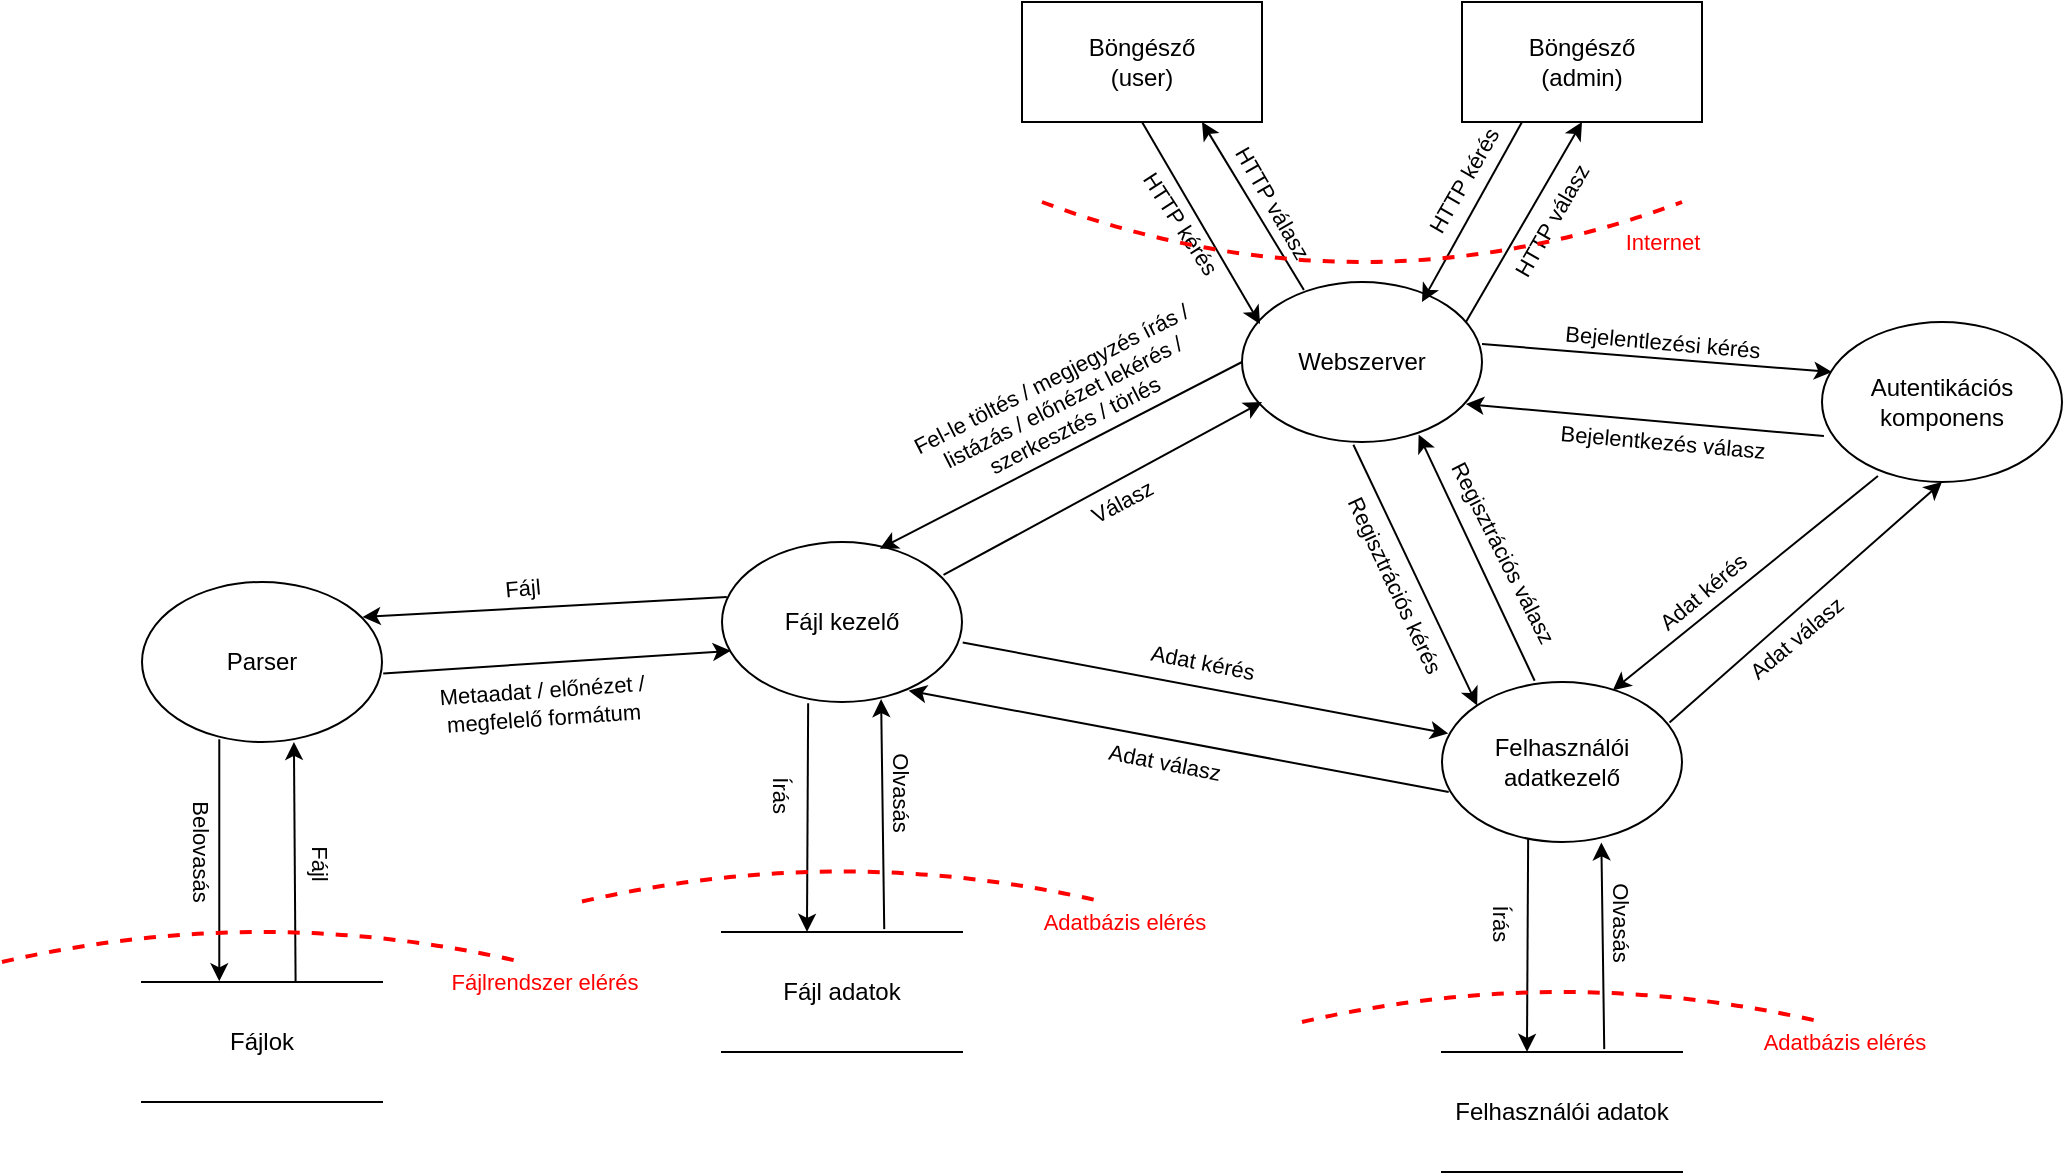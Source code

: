 <mxfile version="20.4.1" type="device"><diagram id="qDivmqj4K6H5qoJgG9Rl" name="1 oldal"><mxGraphModel dx="2500" dy="934" grid="1" gridSize="10" guides="1" tooltips="1" connect="1" arrows="1" fold="1" page="1" pageScale="1" pageWidth="827" pageHeight="1169" math="0" shadow="0"><root><mxCell id="0"/><mxCell id="1" parent="0"/><mxCell id="kqL1Gv_EE8GiWcDYHn1f-1" value="Böngésző&lt;br&gt;(user)" style="rounded=0;whiteSpace=wrap;html=1;" vertex="1" parent="1"><mxGeometry x="190" y="60" width="120" height="60" as="geometry"/></mxCell><mxCell id="kqL1Gv_EE8GiWcDYHn1f-2" value="Böngésző&lt;br&gt;(admin)" style="rounded=0;whiteSpace=wrap;html=1;" vertex="1" parent="1"><mxGeometry x="410" y="60" width="120" height="60" as="geometry"/></mxCell><mxCell id="kqL1Gv_EE8GiWcDYHn1f-3" value="Webszerver" style="ellipse;whiteSpace=wrap;html=1;" vertex="1" parent="1"><mxGeometry x="300" y="200" width="120" height="80" as="geometry"/></mxCell><mxCell id="kqL1Gv_EE8GiWcDYHn1f-4" value="" style="endArrow=classic;html=1;rounded=0;exitX=0.5;exitY=1;exitDx=0;exitDy=0;entryX=0.075;entryY=0.263;entryDx=0;entryDy=0;entryPerimeter=0;" edge="1" parent="1" source="kqL1Gv_EE8GiWcDYHn1f-1" target="kqL1Gv_EE8GiWcDYHn1f-3"><mxGeometry width="50" height="50" relative="1" as="geometry"><mxPoint x="390" y="430" as="sourcePoint"/><mxPoint x="440" y="380" as="targetPoint"/></mxGeometry></mxCell><mxCell id="kqL1Gv_EE8GiWcDYHn1f-6" value="HTTP kérés" style="edgeLabel;html=1;align=center;verticalAlign=middle;resizable=0;points=[];rotation=57;" vertex="1" connectable="0" parent="kqL1Gv_EE8GiWcDYHn1f-4"><mxGeometry x="-0.305" y="-2" relative="1" as="geometry"><mxPoint y="14" as="offset"/></mxGeometry></mxCell><mxCell id="kqL1Gv_EE8GiWcDYHn1f-5" value="" style="endArrow=classic;html=1;rounded=0;entryX=0.75;entryY=1;entryDx=0;entryDy=0;exitX=0.258;exitY=0.05;exitDx=0;exitDy=0;exitPerimeter=0;" edge="1" parent="1" source="kqL1Gv_EE8GiWcDYHn1f-3" target="kqL1Gv_EE8GiWcDYHn1f-1"><mxGeometry width="50" height="50" relative="1" as="geometry"><mxPoint x="390" y="430" as="sourcePoint"/><mxPoint x="440" y="380" as="targetPoint"/></mxGeometry></mxCell><mxCell id="kqL1Gv_EE8GiWcDYHn1f-7" value="HTTP válasz" style="edgeLabel;html=1;align=center;verticalAlign=middle;resizable=0;points=[];rotation=60;" vertex="1" connectable="0" parent="kqL1Gv_EE8GiWcDYHn1f-5"><mxGeometry x="-0.309" y="-2" relative="1" as="geometry"><mxPoint y="-14" as="offset"/></mxGeometry></mxCell><mxCell id="kqL1Gv_EE8GiWcDYHn1f-8" value="" style="endArrow=classic;html=1;rounded=0;exitX=0.25;exitY=1;exitDx=0;exitDy=0;entryX=0.75;entryY=0.125;entryDx=0;entryDy=0;entryPerimeter=0;" edge="1" parent="1" source="kqL1Gv_EE8GiWcDYHn1f-2" target="kqL1Gv_EE8GiWcDYHn1f-3"><mxGeometry width="50" height="50" relative="1" as="geometry"><mxPoint x="390" y="430" as="sourcePoint"/><mxPoint x="440" y="380" as="targetPoint"/></mxGeometry></mxCell><mxCell id="kqL1Gv_EE8GiWcDYHn1f-10" value="HTTP kérés" style="edgeLabel;html=1;align=center;verticalAlign=middle;resizable=0;points=[];rotation=-60;" vertex="1" connectable="0" parent="kqL1Gv_EE8GiWcDYHn1f-8"><mxGeometry x="-0.253" y="1" relative="1" as="geometry"><mxPoint x="-12" y="-4" as="offset"/></mxGeometry></mxCell><mxCell id="kqL1Gv_EE8GiWcDYHn1f-9" value="" style="endArrow=classic;html=1;rounded=0;entryX=0.5;entryY=1;entryDx=0;entryDy=0;exitX=0.933;exitY=0.25;exitDx=0;exitDy=0;exitPerimeter=0;" edge="1" parent="1" source="kqL1Gv_EE8GiWcDYHn1f-3" target="kqL1Gv_EE8GiWcDYHn1f-2"><mxGeometry width="50" height="50" relative="1" as="geometry"><mxPoint x="390" y="430" as="sourcePoint"/><mxPoint x="440" y="380" as="targetPoint"/></mxGeometry></mxCell><mxCell id="kqL1Gv_EE8GiWcDYHn1f-11" value="HTTP válasz" style="edgeLabel;html=1;align=center;verticalAlign=middle;resizable=0;points=[];rotation=-60;" vertex="1" connectable="0" parent="kqL1Gv_EE8GiWcDYHn1f-9"><mxGeometry x="0.367" y="-3" relative="1" as="geometry"><mxPoint y="17" as="offset"/></mxGeometry></mxCell><mxCell id="kqL1Gv_EE8GiWcDYHn1f-13" value="" style="endArrow=none;dashed=1;html=1;rounded=0;curved=1;strokeWidth=2;strokeColor=#FF0000;" edge="1" parent="1"><mxGeometry width="50" height="50" relative="1" as="geometry"><mxPoint x="200" y="160" as="sourcePoint"/><mxPoint x="520" y="160" as="targetPoint"/><Array as="points"><mxPoint x="360" y="220"/></Array></mxGeometry></mxCell><mxCell id="kqL1Gv_EE8GiWcDYHn1f-14" value="Internet" style="edgeLabel;html=1;align=center;verticalAlign=middle;resizable=0;points=[];fontColor=#FF0000;" vertex="1" connectable="0" parent="kqL1Gv_EE8GiWcDYHn1f-13"><mxGeometry x="0.821" y="4" relative="1" as="geometry"><mxPoint x="20" y="13" as="offset"/></mxGeometry></mxCell><mxCell id="kqL1Gv_EE8GiWcDYHn1f-15" value="&lt;font color=&quot;#000000&quot;&gt;Autentikációs komponens&lt;/font&gt;" style="ellipse;whiteSpace=wrap;html=1;fontColor=#FF0000;" vertex="1" parent="1"><mxGeometry x="590" y="220" width="120" height="80" as="geometry"/></mxCell><mxCell id="kqL1Gv_EE8GiWcDYHn1f-16" value="" style="endArrow=classic;html=1;rounded=0;strokeColor=#000000;strokeWidth=1;fontColor=#000000;curved=1;entryX=0.042;entryY=0.313;entryDx=0;entryDy=0;entryPerimeter=0;exitX=1;exitY=0.388;exitDx=0;exitDy=0;exitPerimeter=0;" edge="1" parent="1" source="kqL1Gv_EE8GiWcDYHn1f-3" target="kqL1Gv_EE8GiWcDYHn1f-15"><mxGeometry width="50" height="50" relative="1" as="geometry"><mxPoint x="390" y="420" as="sourcePoint"/><mxPoint x="440" y="370" as="targetPoint"/></mxGeometry></mxCell><mxCell id="kqL1Gv_EE8GiWcDYHn1f-18" value="Bejelentlezési kérés" style="edgeLabel;html=1;align=center;verticalAlign=middle;resizable=0;points=[];fontColor=#000000;rotation=5;" vertex="1" connectable="0" parent="kqL1Gv_EE8GiWcDYHn1f-16"><mxGeometry x="0.121" y="-1" relative="1" as="geometry"><mxPoint x="-8" y="-10" as="offset"/></mxGeometry></mxCell><mxCell id="kqL1Gv_EE8GiWcDYHn1f-17" value="" style="endArrow=classic;html=1;rounded=0;strokeColor=#000000;strokeWidth=1;fontColor=#000000;curved=1;entryX=0.933;entryY=0.763;entryDx=0;entryDy=0;entryPerimeter=0;exitX=0.008;exitY=0.713;exitDx=0;exitDy=0;exitPerimeter=0;" edge="1" parent="1" source="kqL1Gv_EE8GiWcDYHn1f-15" target="kqL1Gv_EE8GiWcDYHn1f-3"><mxGeometry width="50" height="50" relative="1" as="geometry"><mxPoint x="390" y="420" as="sourcePoint"/><mxPoint x="440" y="370" as="targetPoint"/></mxGeometry></mxCell><mxCell id="kqL1Gv_EE8GiWcDYHn1f-19" value="Bejelentkezés válasz" style="edgeLabel;html=1;align=center;verticalAlign=middle;resizable=0;points=[];fontColor=#000000;rotation=5;" vertex="1" connectable="0" parent="kqL1Gv_EE8GiWcDYHn1f-17"><mxGeometry x="-0.273" y="-1" relative="1" as="geometry"><mxPoint x="-16" y="10" as="offset"/></mxGeometry></mxCell><mxCell id="kqL1Gv_EE8GiWcDYHn1f-20" value="Felhasználói adatkezelő" style="ellipse;whiteSpace=wrap;html=1;fontColor=#000000;" vertex="1" parent="1"><mxGeometry x="400" y="400" width="120" height="80" as="geometry"/></mxCell><mxCell id="kqL1Gv_EE8GiWcDYHn1f-21" value="" style="endArrow=classic;html=1;rounded=0;strokeColor=#000000;strokeWidth=1;fontColor=#000000;curved=1;exitX=0.233;exitY=0.963;exitDx=0;exitDy=0;exitPerimeter=0;entryX=0.712;entryY=0.051;entryDx=0;entryDy=0;entryPerimeter=0;" edge="1" parent="1" source="kqL1Gv_EE8GiWcDYHn1f-15" target="kqL1Gv_EE8GiWcDYHn1f-20"><mxGeometry width="50" height="50" relative="1" as="geometry"><mxPoint x="390" y="410" as="sourcePoint"/><mxPoint x="490" y="460" as="targetPoint"/></mxGeometry></mxCell><mxCell id="kqL1Gv_EE8GiWcDYHn1f-23" value="Adat kérés" style="edgeLabel;html=1;align=center;verticalAlign=middle;resizable=0;points=[];fontColor=#000000;rotation=-40;" vertex="1" connectable="0" parent="kqL1Gv_EE8GiWcDYHn1f-21"><mxGeometry x="0.091" y="-1" relative="1" as="geometry"><mxPoint x="-15" as="offset"/></mxGeometry></mxCell><mxCell id="kqL1Gv_EE8GiWcDYHn1f-22" value="" style="endArrow=classic;html=1;rounded=0;strokeColor=#000000;strokeWidth=1;fontColor=#000000;curved=1;entryX=0.5;entryY=1;entryDx=0;entryDy=0;exitX=0.948;exitY=0.253;exitDx=0;exitDy=0;exitPerimeter=0;" edge="1" parent="1" source="kqL1Gv_EE8GiWcDYHn1f-20" target="kqL1Gv_EE8GiWcDYHn1f-15"><mxGeometry width="50" height="50" relative="1" as="geometry"><mxPoint x="390" y="410" as="sourcePoint"/><mxPoint x="440" y="360" as="targetPoint"/></mxGeometry></mxCell><mxCell id="kqL1Gv_EE8GiWcDYHn1f-24" value="Adat válasz" style="edgeLabel;html=1;align=center;verticalAlign=middle;resizable=0;points=[];fontColor=#000000;rotation=-40;" vertex="1" connectable="0" parent="kqL1Gv_EE8GiWcDYHn1f-22"><mxGeometry x="-0.093" y="-2" relative="1" as="geometry"><mxPoint y="11" as="offset"/></mxGeometry></mxCell><mxCell id="kqL1Gv_EE8GiWcDYHn1f-25" value="" style="endArrow=classic;html=1;rounded=0;strokeColor=#000000;strokeWidth=1;fontColor=#000000;curved=1;entryX=0;entryY=0;entryDx=0;entryDy=0;exitX=0.464;exitY=1.017;exitDx=0;exitDy=0;exitPerimeter=0;" edge="1" parent="1" source="kqL1Gv_EE8GiWcDYHn1f-3" target="kqL1Gv_EE8GiWcDYHn1f-20"><mxGeometry width="50" height="50" relative="1" as="geometry"><mxPoint x="300" y="410" as="sourcePoint"/><mxPoint x="350" y="360" as="targetPoint"/></mxGeometry></mxCell><mxCell id="kqL1Gv_EE8GiWcDYHn1f-26" value="Regisztrációs kérés" style="edgeLabel;html=1;align=center;verticalAlign=middle;resizable=0;points=[];fontColor=#000000;rotation=65;" vertex="1" connectable="0" parent="kqL1Gv_EE8GiWcDYHn1f-25"><mxGeometry x="-0.371" y="1" relative="1" as="geometry"><mxPoint y="29" as="offset"/></mxGeometry></mxCell><mxCell id="kqL1Gv_EE8GiWcDYHn1f-27" value="" style="endArrow=classic;html=1;rounded=0;strokeColor=#000000;strokeWidth=1;fontColor=#000000;curved=1;entryX=0.736;entryY=0.954;entryDx=0;entryDy=0;entryPerimeter=0;exitX=0.386;exitY=-0.008;exitDx=0;exitDy=0;exitPerimeter=0;" edge="1" parent="1" source="kqL1Gv_EE8GiWcDYHn1f-20" target="kqL1Gv_EE8GiWcDYHn1f-3"><mxGeometry width="50" height="50" relative="1" as="geometry"><mxPoint x="330" y="370" as="sourcePoint"/><mxPoint x="380" y="320" as="targetPoint"/></mxGeometry></mxCell><mxCell id="kqL1Gv_EE8GiWcDYHn1f-28" value="Regisztrációs válasz" style="edgeLabel;html=1;align=center;verticalAlign=middle;resizable=0;points=[];fontColor=#000000;rotation=63;" vertex="1" connectable="0" parent="kqL1Gv_EE8GiWcDYHn1f-27"><mxGeometry x="0.172" y="-1" relative="1" as="geometry"><mxPoint x="17" y="8" as="offset"/></mxGeometry></mxCell><mxCell id="kqL1Gv_EE8GiWcDYHn1f-31" value="Felhasználói adatok" style="shape=partialRectangle;whiteSpace=wrap;html=1;left=0;right=0;fillColor=none;fontColor=#000000;" vertex="1" parent="1"><mxGeometry x="400" y="585" width="120" height="60" as="geometry"/></mxCell><mxCell id="kqL1Gv_EE8GiWcDYHn1f-32" value="" style="endArrow=classic;html=1;rounded=0;strokeColor=#000000;strokeWidth=1;fontColor=#000000;curved=1;entryX=0.354;entryY=-0.001;entryDx=0;entryDy=0;exitX=0.359;exitY=0.978;exitDx=0;exitDy=0;exitPerimeter=0;entryPerimeter=0;" edge="1" parent="1" source="kqL1Gv_EE8GiWcDYHn1f-20" target="kqL1Gv_EE8GiWcDYHn1f-31"><mxGeometry width="50" height="50" relative="1" as="geometry"><mxPoint x="50" y="650" as="sourcePoint"/><mxPoint x="100" y="600" as="targetPoint"/></mxGeometry></mxCell><mxCell id="kqL1Gv_EE8GiWcDYHn1f-35" value="Írás" style="edgeLabel;html=1;align=center;verticalAlign=middle;resizable=0;points=[];fontColor=#000000;rotation=90;" vertex="1" connectable="0" parent="kqL1Gv_EE8GiWcDYHn1f-32"><mxGeometry x="-0.093" y="2" relative="1" as="geometry"><mxPoint x="-15" y="-7" as="offset"/></mxGeometry></mxCell><mxCell id="kqL1Gv_EE8GiWcDYHn1f-33" value="" style="endArrow=classic;html=1;rounded=0;strokeColor=#000000;strokeWidth=1;fontColor=#000000;curved=1;entryX=0.664;entryY=1.003;entryDx=0;entryDy=0;entryPerimeter=0;exitX=0.676;exitY=-0.024;exitDx=0;exitDy=0;exitPerimeter=0;" edge="1" parent="1" source="kqL1Gv_EE8GiWcDYHn1f-31" target="kqL1Gv_EE8GiWcDYHn1f-20"><mxGeometry width="50" height="50" relative="1" as="geometry"><mxPoint x="470" y="560" as="sourcePoint"/><mxPoint x="520" y="510" as="targetPoint"/></mxGeometry></mxCell><mxCell id="kqL1Gv_EE8GiWcDYHn1f-36" value="Olvasás" style="edgeLabel;html=1;align=center;verticalAlign=middle;resizable=0;points=[];fontColor=#000000;rotation=90;" vertex="1" connectable="0" parent="kqL1Gv_EE8GiWcDYHn1f-33"><mxGeometry x="-0.173" y="-3" relative="1" as="geometry"><mxPoint x="6" y="-21" as="offset"/></mxGeometry></mxCell><mxCell id="kqL1Gv_EE8GiWcDYHn1f-37" value="" style="endArrow=none;dashed=1;html=1;rounded=0;strokeColor=#FF0000;strokeWidth=2;fontColor=#000000;curved=1;" edge="1" parent="1"><mxGeometry width="50" height="50" relative="1" as="geometry"><mxPoint x="330" y="570" as="sourcePoint"/><mxPoint x="590" y="570" as="targetPoint"/><Array as="points"><mxPoint x="460" y="540"/></Array></mxGeometry></mxCell><mxCell id="kqL1Gv_EE8GiWcDYHn1f-38" value="&lt;font color=&quot;#ff0000&quot;&gt;Adatbázis elérés&lt;/font&gt;" style="edgeLabel;html=1;align=center;verticalAlign=middle;resizable=0;points=[];fontColor=#000000;" vertex="1" connectable="0" parent="kqL1Gv_EE8GiWcDYHn1f-37"><mxGeometry x="0.925" y="1" relative="1" as="geometry"><mxPoint x="20" y="13" as="offset"/></mxGeometry></mxCell><mxCell id="kqL1Gv_EE8GiWcDYHn1f-39" value="&lt;font color=&quot;#000000&quot;&gt;Fájl kezelő&lt;/font&gt;" style="ellipse;whiteSpace=wrap;html=1;fontColor=#FF0000;" vertex="1" parent="1"><mxGeometry x="40" y="330" width="120" height="80" as="geometry"/></mxCell><mxCell id="kqL1Gv_EE8GiWcDYHn1f-40" value="" style="endArrow=classic;html=1;rounded=0;strokeColor=#000000;strokeWidth=1;fontColor=#000000;curved=1;entryX=0.658;entryY=0.042;entryDx=0;entryDy=0;entryPerimeter=0;exitX=0;exitY=0.5;exitDx=0;exitDy=0;" edge="1" parent="1" source="kqL1Gv_EE8GiWcDYHn1f-3" target="kqL1Gv_EE8GiWcDYHn1f-39"><mxGeometry width="50" height="50" relative="1" as="geometry"><mxPoint x="240" y="380" as="sourcePoint"/><mxPoint x="290" y="330" as="targetPoint"/></mxGeometry></mxCell><mxCell id="kqL1Gv_EE8GiWcDYHn1f-41" value="Fel-le töltés / megjegyzés írás /&lt;br&gt;listázás / előnézet lekérés /&lt;br&gt;szerkesztés / törlés" style="edgeLabel;html=1;align=center;verticalAlign=middle;resizable=0;points=[];fontColor=#000000;rotation=-27;" vertex="1" connectable="0" parent="kqL1Gv_EE8GiWcDYHn1f-40"><mxGeometry x="-0.206" y="2" relative="1" as="geometry"><mxPoint x="-19" y="-19" as="offset"/></mxGeometry></mxCell><mxCell id="kqL1Gv_EE8GiWcDYHn1f-42" value="" style="endArrow=classic;html=1;rounded=0;strokeColor=#000000;strokeWidth=1;fontColor=#000000;curved=1;exitX=0.923;exitY=0.206;exitDx=0;exitDy=0;exitPerimeter=0;" edge="1" parent="1" source="kqL1Gv_EE8GiWcDYHn1f-39"><mxGeometry width="50" height="50" relative="1" as="geometry"><mxPoint x="240" y="380" as="sourcePoint"/><mxPoint x="310" y="260" as="targetPoint"/></mxGeometry></mxCell><mxCell id="kqL1Gv_EE8GiWcDYHn1f-43" value="Válasz" style="edgeLabel;html=1;align=center;verticalAlign=middle;resizable=0;points=[];fontColor=#000000;rotation=-28;" vertex="1" connectable="0" parent="kqL1Gv_EE8GiWcDYHn1f-42"><mxGeometry x="0.209" y="1" relative="1" as="geometry"><mxPoint x="-7" y="17" as="offset"/></mxGeometry></mxCell><mxCell id="kqL1Gv_EE8GiWcDYHn1f-44" value="" style="endArrow=classic;html=1;rounded=0;strokeColor=#000000;strokeWidth=1;fontColor=#000000;curved=1;exitX=1.003;exitY=0.628;exitDx=0;exitDy=0;exitPerimeter=0;entryX=0.026;entryY=0.322;entryDx=0;entryDy=0;entryPerimeter=0;" edge="1" parent="1" source="kqL1Gv_EE8GiWcDYHn1f-39" target="kqL1Gv_EE8GiWcDYHn1f-20"><mxGeometry width="50" height="50" relative="1" as="geometry"><mxPoint x="627.96" y="307.04" as="sourcePoint"/><mxPoint x="495.44" y="414.08" as="targetPoint"/></mxGeometry></mxCell><mxCell id="kqL1Gv_EE8GiWcDYHn1f-45" value="Adat kérés" style="edgeLabel;html=1;align=center;verticalAlign=middle;resizable=0;points=[];fontColor=#000000;rotation=11;" vertex="1" connectable="0" parent="kqL1Gv_EE8GiWcDYHn1f-44"><mxGeometry x="0.091" y="-1" relative="1" as="geometry"><mxPoint x="-13" y="-16" as="offset"/></mxGeometry></mxCell><mxCell id="kqL1Gv_EE8GiWcDYHn1f-46" value="" style="endArrow=classic;html=1;rounded=0;strokeColor=#000000;strokeWidth=1;fontColor=#000000;curved=1;entryX=0.778;entryY=0.929;entryDx=0;entryDy=0;exitX=0.028;exitY=0.688;exitDx=0;exitDy=0;exitPerimeter=0;entryPerimeter=0;" edge="1" parent="1" source="kqL1Gv_EE8GiWcDYHn1f-20" target="kqL1Gv_EE8GiWcDYHn1f-39"><mxGeometry width="50" height="50" relative="1" as="geometry"><mxPoint x="523.76" y="430.24" as="sourcePoint"/><mxPoint x="660" y="310" as="targetPoint"/></mxGeometry></mxCell><mxCell id="kqL1Gv_EE8GiWcDYHn1f-47" value="Adat válasz" style="edgeLabel;html=1;align=center;verticalAlign=middle;resizable=0;points=[];fontColor=#000000;rotation=11;" vertex="1" connectable="0" parent="kqL1Gv_EE8GiWcDYHn1f-46"><mxGeometry x="-0.093" y="-2" relative="1" as="geometry"><mxPoint x="-21" y="10" as="offset"/></mxGeometry></mxCell><mxCell id="kqL1Gv_EE8GiWcDYHn1f-48" value="Fájl adatok" style="shape=partialRectangle;whiteSpace=wrap;html=1;left=0;right=0;fillColor=none;fontColor=#000000;" vertex="1" parent="1"><mxGeometry x="40" y="525" width="120" height="60" as="geometry"/></mxCell><mxCell id="kqL1Gv_EE8GiWcDYHn1f-49" value="" style="endArrow=classic;html=1;rounded=0;strokeColor=#000000;strokeWidth=1;fontColor=#000000;curved=1;entryX=0.354;entryY=-0.001;entryDx=0;entryDy=0;entryPerimeter=0;exitX=0.359;exitY=1.008;exitDx=0;exitDy=0;exitPerimeter=0;" edge="1" parent="1" target="kqL1Gv_EE8GiWcDYHn1f-48" source="kqL1Gv_EE8GiWcDYHn1f-39"><mxGeometry width="50" height="50" relative="1" as="geometry"><mxPoint x="80" y="420" as="sourcePoint"/><mxPoint x="-260" y="539.76" as="targetPoint"/></mxGeometry></mxCell><mxCell id="kqL1Gv_EE8GiWcDYHn1f-50" value="Írás" style="edgeLabel;html=1;align=center;verticalAlign=middle;resizable=0;points=[];fontColor=#000000;rotation=90;" vertex="1" connectable="0" parent="kqL1Gv_EE8GiWcDYHn1f-49"><mxGeometry x="-0.093" y="2" relative="1" as="geometry"><mxPoint x="-15" y="-7" as="offset"/></mxGeometry></mxCell><mxCell id="kqL1Gv_EE8GiWcDYHn1f-51" value="" style="endArrow=classic;html=1;rounded=0;strokeColor=#000000;strokeWidth=1;fontColor=#000000;curved=1;entryX=0.663;entryY=0.982;entryDx=0;entryDy=0;entryPerimeter=0;exitX=0.676;exitY=-0.024;exitDx=0;exitDy=0;exitPerimeter=0;" edge="1" parent="1" source="kqL1Gv_EE8GiWcDYHn1f-48" target="kqL1Gv_EE8GiWcDYHn1f-39"><mxGeometry width="50" height="50" relative="1" as="geometry"><mxPoint x="110" y="499.76" as="sourcePoint"/><mxPoint x="119.68" y="420" as="targetPoint"/></mxGeometry></mxCell><mxCell id="kqL1Gv_EE8GiWcDYHn1f-52" value="Olvasás" style="edgeLabel;html=1;align=center;verticalAlign=middle;resizable=0;points=[];fontColor=#000000;rotation=90;" vertex="1" connectable="0" parent="kqL1Gv_EE8GiWcDYHn1f-51"><mxGeometry x="-0.173" y="-3" relative="1" as="geometry"><mxPoint x="6" y="-21" as="offset"/></mxGeometry></mxCell><mxCell id="kqL1Gv_EE8GiWcDYHn1f-53" value="" style="endArrow=none;dashed=1;html=1;rounded=0;strokeColor=#FF0000;strokeWidth=2;fontColor=#000000;curved=1;" edge="1" parent="1"><mxGeometry width="50" height="50" relative="1" as="geometry"><mxPoint x="-30" y="509.76" as="sourcePoint"/><mxPoint x="230" y="509.76" as="targetPoint"/><Array as="points"><mxPoint x="100" y="479.76"/></Array></mxGeometry></mxCell><mxCell id="kqL1Gv_EE8GiWcDYHn1f-54" value="&lt;font color=&quot;#ff0000&quot;&gt;Adatbázis elérés&lt;/font&gt;" style="edgeLabel;html=1;align=center;verticalAlign=middle;resizable=0;points=[];fontColor=#000000;" vertex="1" connectable="0" parent="kqL1Gv_EE8GiWcDYHn1f-53"><mxGeometry x="0.925" y="1" relative="1" as="geometry"><mxPoint x="20" y="13" as="offset"/></mxGeometry></mxCell><mxCell id="kqL1Gv_EE8GiWcDYHn1f-55" value="Parser" style="ellipse;whiteSpace=wrap;html=1;fontColor=#000000;" vertex="1" parent="1"><mxGeometry x="-250" y="350" width="120" height="80" as="geometry"/></mxCell><mxCell id="kqL1Gv_EE8GiWcDYHn1f-56" value="" style="endArrow=classic;html=1;rounded=0;strokeColor=#000000;strokeWidth=1;fontColor=#000000;curved=1;entryX=0.919;entryY=0.219;entryDx=0;entryDy=0;entryPerimeter=0;exitX=0.02;exitY=0.344;exitDx=0;exitDy=0;exitPerimeter=0;" edge="1" parent="1" source="kqL1Gv_EE8GiWcDYHn1f-39" target="kqL1Gv_EE8GiWcDYHn1f-55"><mxGeometry width="50" height="50" relative="1" as="geometry"><mxPoint x="-10" y="450" as="sourcePoint"/><mxPoint x="40" y="400" as="targetPoint"/></mxGeometry></mxCell><mxCell id="kqL1Gv_EE8GiWcDYHn1f-58" value="Fájl" style="edgeLabel;html=1;align=center;verticalAlign=middle;resizable=0;points=[];fontColor=#000000;rotation=-5;" vertex="1" connectable="0" parent="kqL1Gv_EE8GiWcDYHn1f-56"><mxGeometry x="0.117" y="1" relative="1" as="geometry"><mxPoint x="-1" y="-11" as="offset"/></mxGeometry></mxCell><mxCell id="kqL1Gv_EE8GiWcDYHn1f-57" value="" style="endArrow=classic;html=1;rounded=0;strokeColor=#000000;strokeWidth=1;fontColor=#000000;curved=1;entryX=0.037;entryY=0.68;entryDx=0;entryDy=0;entryPerimeter=0;exitX=1.005;exitY=0.572;exitDx=0;exitDy=0;exitPerimeter=0;" edge="1" parent="1" source="kqL1Gv_EE8GiWcDYHn1f-55" target="kqL1Gv_EE8GiWcDYHn1f-39"><mxGeometry width="50" height="50" relative="1" as="geometry"><mxPoint x="-10" y="450" as="sourcePoint"/><mxPoint x="40" y="400" as="targetPoint"/></mxGeometry></mxCell><mxCell id="kqL1Gv_EE8GiWcDYHn1f-59" value="Metaadat / előnézet /&lt;br&gt;megfelelő formátum" style="edgeLabel;html=1;align=center;verticalAlign=middle;resizable=0;points=[];fontColor=#000000;rotation=-4;" vertex="1" connectable="0" parent="kqL1Gv_EE8GiWcDYHn1f-57"><mxGeometry x="-0.227" y="1" relative="1" as="geometry"><mxPoint x="12" y="20" as="offset"/></mxGeometry></mxCell><mxCell id="kqL1Gv_EE8GiWcDYHn1f-60" value="Fájlok" style="shape=partialRectangle;whiteSpace=wrap;html=1;left=0;right=0;fillColor=none;fontColor=#000000;" vertex="1" parent="1"><mxGeometry x="-250" y="550" width="120" height="60" as="geometry"/></mxCell><mxCell id="kqL1Gv_EE8GiWcDYHn1f-61" value="" style="endArrow=classic;html=1;rounded=0;strokeColor=#000000;strokeWidth=1;fontColor=#000000;curved=1;entryX=0.322;entryY=-0.006;entryDx=0;entryDy=0;entryPerimeter=0;exitX=0.322;exitY=0.983;exitDx=0;exitDy=0;exitPerimeter=0;" edge="1" parent="1" source="kqL1Gv_EE8GiWcDYHn1f-55" target="kqL1Gv_EE8GiWcDYHn1f-60"><mxGeometry width="50" height="50" relative="1" as="geometry"><mxPoint x="-130" y="560" as="sourcePoint"/><mxPoint x="-80" y="510" as="targetPoint"/></mxGeometry></mxCell><mxCell id="kqL1Gv_EE8GiWcDYHn1f-62" value="Belovasás" style="edgeLabel;html=1;align=center;verticalAlign=middle;resizable=0;points=[];fontColor=#000000;rotation=90;" vertex="1" connectable="0" parent="kqL1Gv_EE8GiWcDYHn1f-61"><mxGeometry x="-0.603" y="-1" relative="1" as="geometry"><mxPoint x="-8" y="32" as="offset"/></mxGeometry></mxCell><mxCell id="kqL1Gv_EE8GiWcDYHn1f-63" value="" style="endArrow=classic;html=1;rounded=0;strokeColor=#000000;strokeWidth=1;fontColor=#000000;curved=1;entryX=0.633;entryY=1;entryDx=0;entryDy=0;entryPerimeter=0;exitX=0.64;exitY=0.001;exitDx=0;exitDy=0;exitPerimeter=0;" edge="1" parent="1"><mxGeometry width="50" height="50" relative="1" as="geometry"><mxPoint x="-173.2" y="550.0" as="sourcePoint"/><mxPoint x="-174.04" y="429.94" as="targetPoint"/></mxGeometry></mxCell><mxCell id="kqL1Gv_EE8GiWcDYHn1f-64" value="Fájl" style="edgeLabel;html=1;align=center;verticalAlign=middle;resizable=0;points=[];fontColor=#000000;rotation=90;" vertex="1" connectable="0" parent="kqL1Gv_EE8GiWcDYHn1f-63"><mxGeometry x="-0.305" relative="1" as="geometry"><mxPoint x="13" y="-18" as="offset"/></mxGeometry></mxCell><mxCell id="kqL1Gv_EE8GiWcDYHn1f-65" value="" style="endArrow=none;dashed=1;html=1;rounded=0;strokeColor=#FF0000;strokeWidth=2;fontColor=#000000;curved=1;" edge="1" parent="1"><mxGeometry width="50" height="50" relative="1" as="geometry"><mxPoint x="-320" y="540" as="sourcePoint"/><mxPoint x="-60" y="540" as="targetPoint"/><Array as="points"><mxPoint x="-190" y="510"/></Array></mxGeometry></mxCell><mxCell id="kqL1Gv_EE8GiWcDYHn1f-66" value="&lt;font color=&quot;#ff0000&quot;&gt;Fájlrendszer elérés&lt;/font&gt;" style="edgeLabel;html=1;align=center;verticalAlign=middle;resizable=0;points=[];fontColor=#000000;" vertex="1" connectable="0" parent="kqL1Gv_EE8GiWcDYHn1f-65"><mxGeometry x="0.925" y="1" relative="1" as="geometry"><mxPoint x="20" y="13" as="offset"/></mxGeometry></mxCell></root></mxGraphModel></diagram></mxfile>